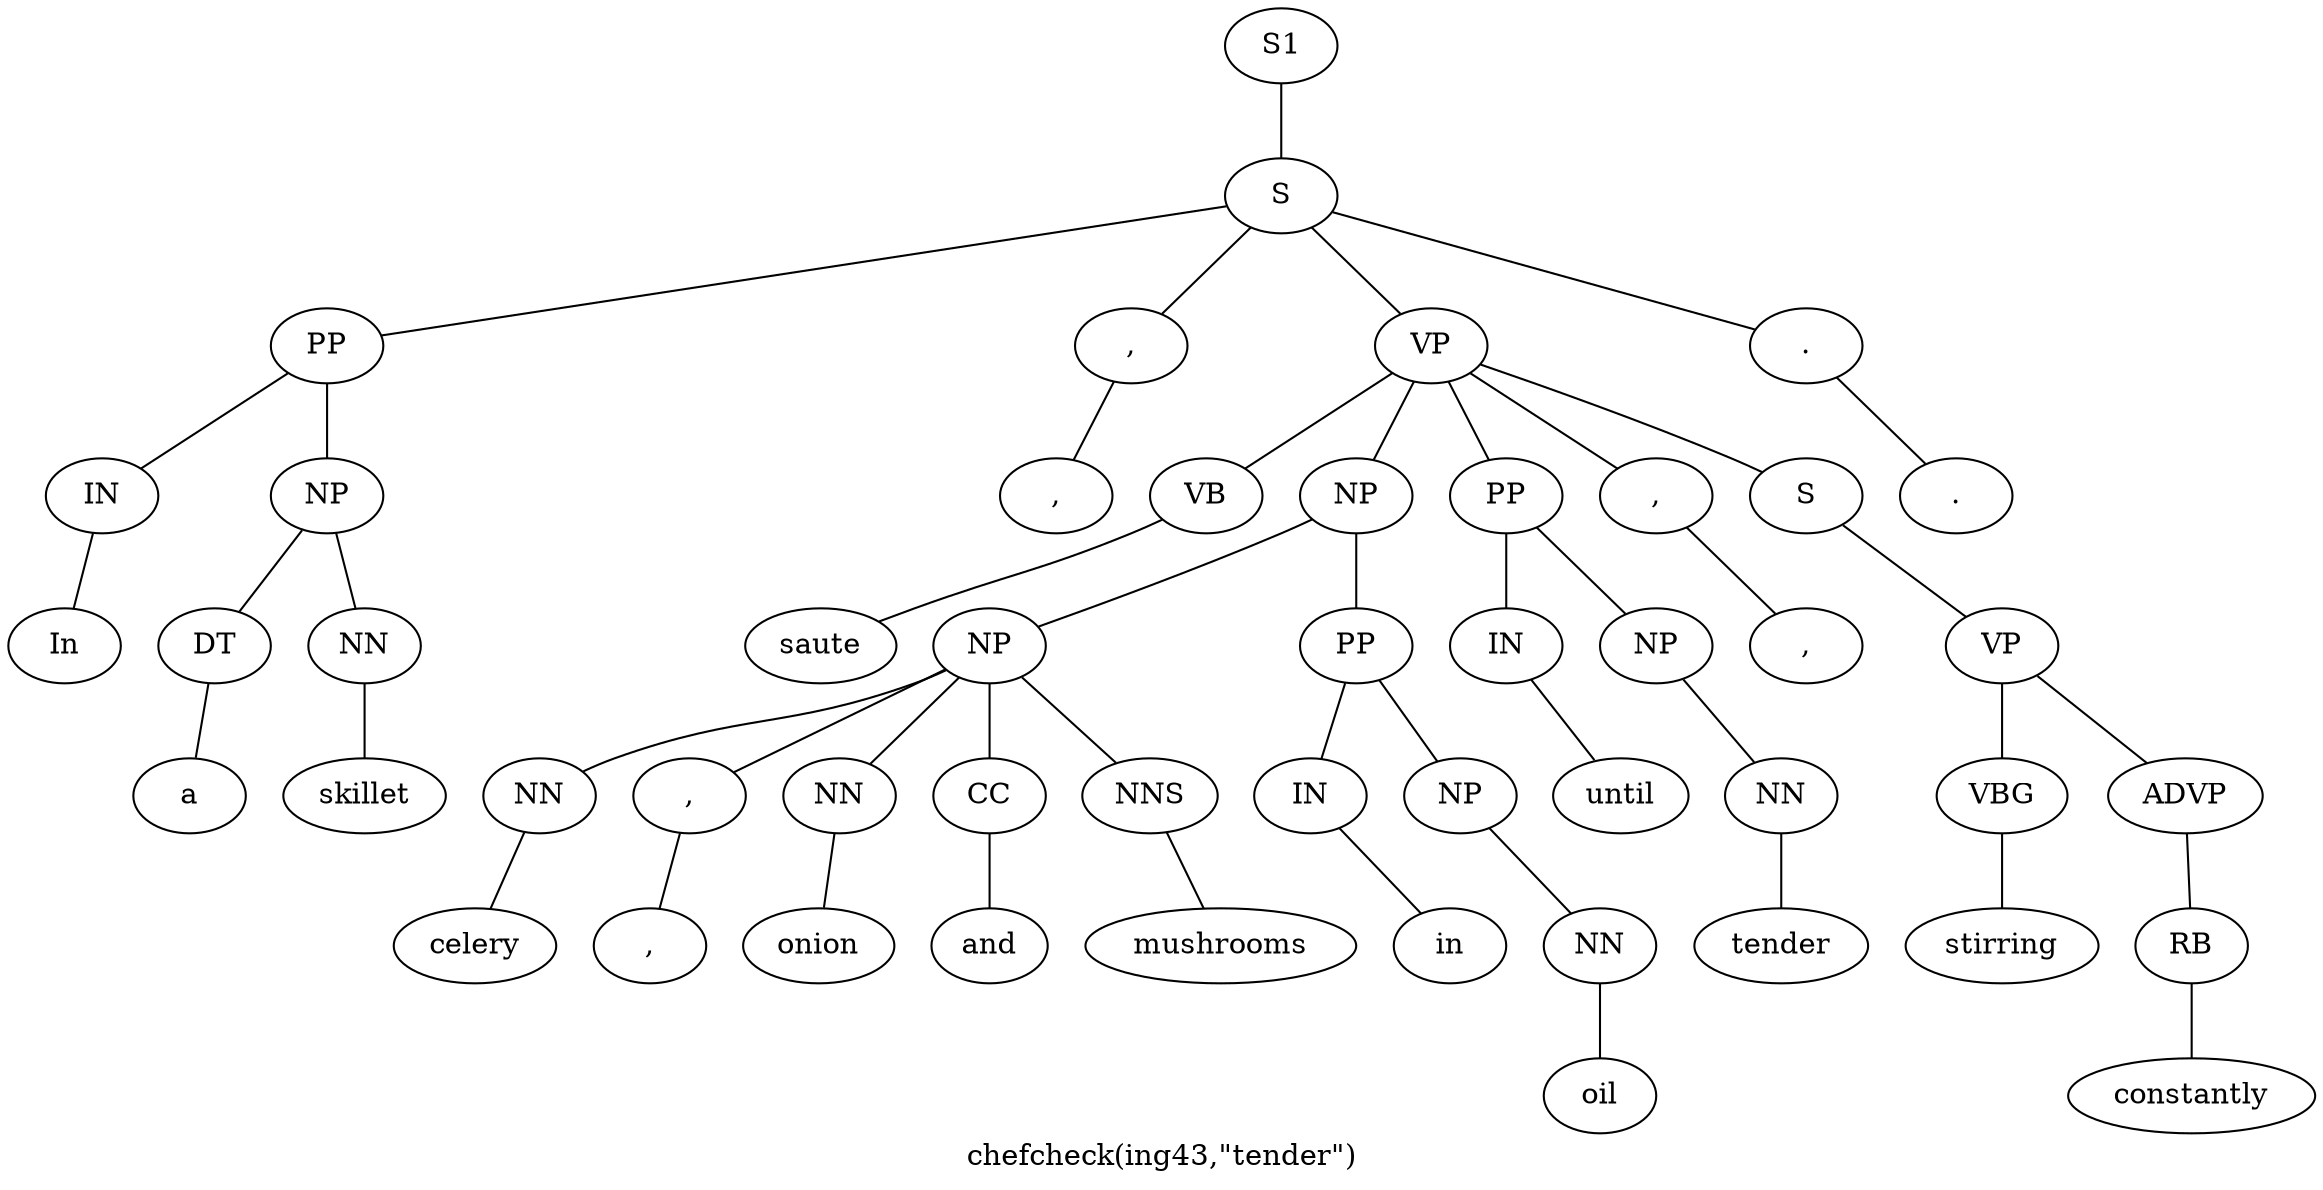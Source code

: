 graph SyntaxGraph {
	label = "chefcheck(ing43,\"tender\")";
	Node0 [label="S1"];
	Node1 [label="S"];
	Node2 [label="PP"];
	Node3 [label="IN"];
	Node4 [label="In"];
	Node5 [label="NP"];
	Node6 [label="DT"];
	Node7 [label="a"];
	Node8 [label="NN"];
	Node9 [label="skillet"];
	Node10 [label=","];
	Node11 [label=","];
	Node12 [label="VP"];
	Node13 [label="VB"];
	Node14 [label="saute"];
	Node15 [label="NP"];
	Node16 [label="NP"];
	Node17 [label="NN"];
	Node18 [label="celery"];
	Node19 [label=","];
	Node20 [label=","];
	Node21 [label="NN"];
	Node22 [label="onion"];
	Node23 [label="CC"];
	Node24 [label="and"];
	Node25 [label="NNS"];
	Node26 [label="mushrooms"];
	Node27 [label="PP"];
	Node28 [label="IN"];
	Node29 [label="in"];
	Node30 [label="NP"];
	Node31 [label="NN"];
	Node32 [label="oil"];
	Node33 [label="PP"];
	Node34 [label="IN"];
	Node35 [label="until"];
	Node36 [label="NP"];
	Node37 [label="NN"];
	Node38 [label="tender"];
	Node39 [label=","];
	Node40 [label=","];
	Node41 [label="S"];
	Node42 [label="VP"];
	Node43 [label="VBG"];
	Node44 [label="stirring"];
	Node45 [label="ADVP"];
	Node46 [label="RB"];
	Node47 [label="constantly"];
	Node48 [label="."];
	Node49 [label="."];

	Node0 -- Node1;
	Node1 -- Node2;
	Node1 -- Node10;
	Node1 -- Node12;
	Node1 -- Node48;
	Node2 -- Node3;
	Node2 -- Node5;
	Node3 -- Node4;
	Node5 -- Node6;
	Node5 -- Node8;
	Node6 -- Node7;
	Node8 -- Node9;
	Node10 -- Node11;
	Node12 -- Node13;
	Node12 -- Node15;
	Node12 -- Node33;
	Node12 -- Node39;
	Node12 -- Node41;
	Node13 -- Node14;
	Node15 -- Node16;
	Node15 -- Node27;
	Node16 -- Node17;
	Node16 -- Node19;
	Node16 -- Node21;
	Node16 -- Node23;
	Node16 -- Node25;
	Node17 -- Node18;
	Node19 -- Node20;
	Node21 -- Node22;
	Node23 -- Node24;
	Node25 -- Node26;
	Node27 -- Node28;
	Node27 -- Node30;
	Node28 -- Node29;
	Node30 -- Node31;
	Node31 -- Node32;
	Node33 -- Node34;
	Node33 -- Node36;
	Node34 -- Node35;
	Node36 -- Node37;
	Node37 -- Node38;
	Node39 -- Node40;
	Node41 -- Node42;
	Node42 -- Node43;
	Node42 -- Node45;
	Node43 -- Node44;
	Node45 -- Node46;
	Node46 -- Node47;
	Node48 -- Node49;
}